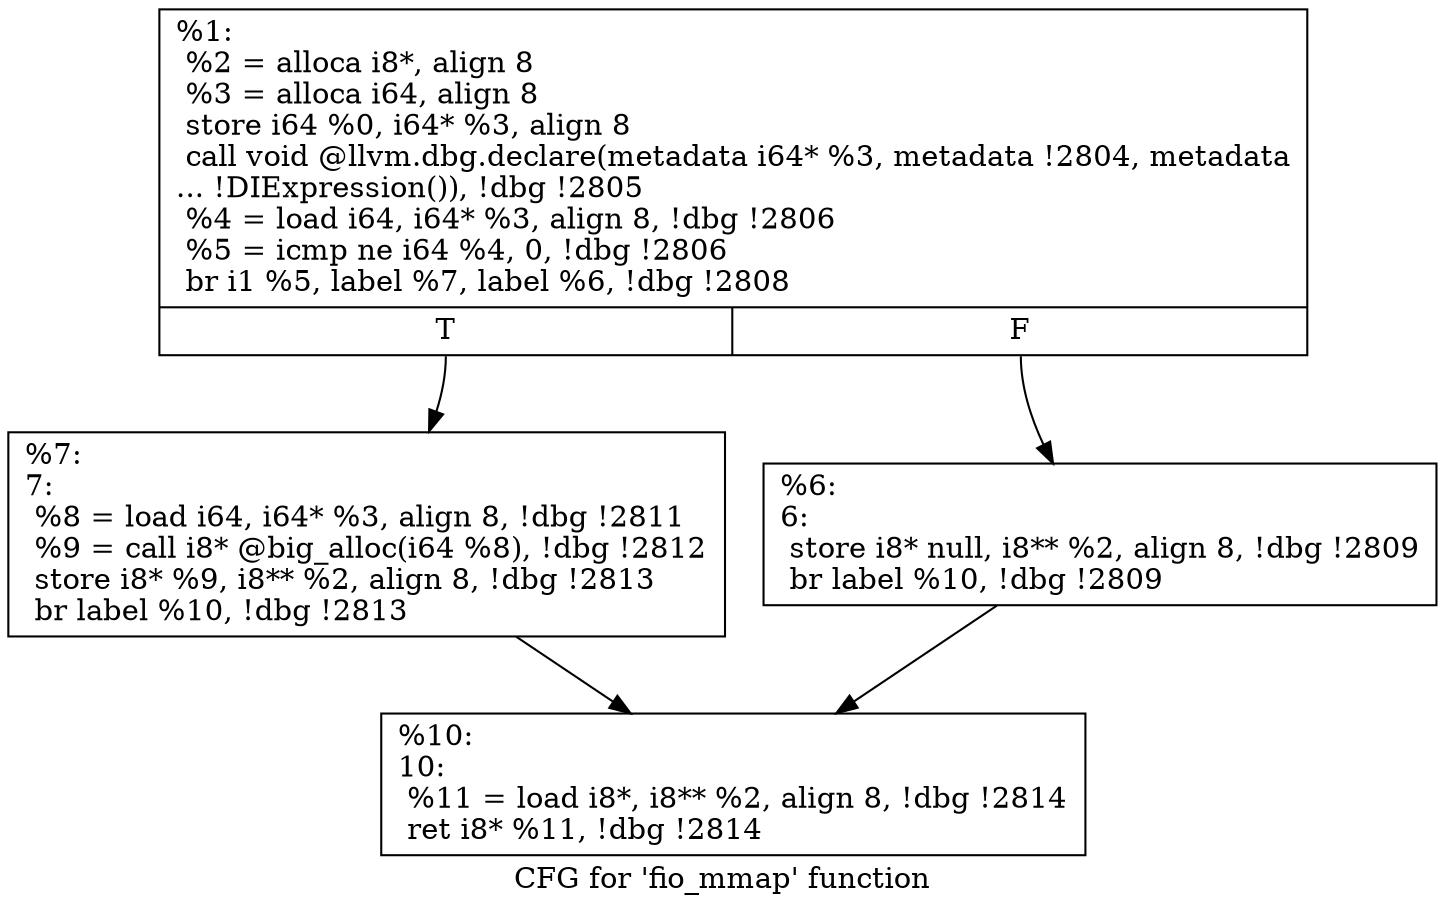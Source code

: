digraph "CFG for 'fio_mmap' function" {
	label="CFG for 'fio_mmap' function";

	Node0x5568513cbe60 [shape=record,label="{%1:\l  %2 = alloca i8*, align 8\l  %3 = alloca i64, align 8\l  store i64 %0, i64* %3, align 8\l  call void @llvm.dbg.declare(metadata i64* %3, metadata !2804, metadata\l... !DIExpression()), !dbg !2805\l  %4 = load i64, i64* %3, align 8, !dbg !2806\l  %5 = icmp ne i64 %4, 0, !dbg !2806\l  br i1 %5, label %7, label %6, !dbg !2808\l|{<s0>T|<s1>F}}"];
	Node0x5568513cbe60:s0 -> Node0x5568513cc5b0;
	Node0x5568513cbe60:s1 -> Node0x5568513cc560;
	Node0x5568513cc560 [shape=record,label="{%6:\l6:                                                \l  store i8* null, i8** %2, align 8, !dbg !2809\l  br label %10, !dbg !2809\l}"];
	Node0x5568513cc560 -> Node0x5568513cc600;
	Node0x5568513cc5b0 [shape=record,label="{%7:\l7:                                                \l  %8 = load i64, i64* %3, align 8, !dbg !2811\l  %9 = call i8* @big_alloc(i64 %8), !dbg !2812\l  store i8* %9, i8** %2, align 8, !dbg !2813\l  br label %10, !dbg !2813\l}"];
	Node0x5568513cc5b0 -> Node0x5568513cc600;
	Node0x5568513cc600 [shape=record,label="{%10:\l10:                                               \l  %11 = load i8*, i8** %2, align 8, !dbg !2814\l  ret i8* %11, !dbg !2814\l}"];
}
